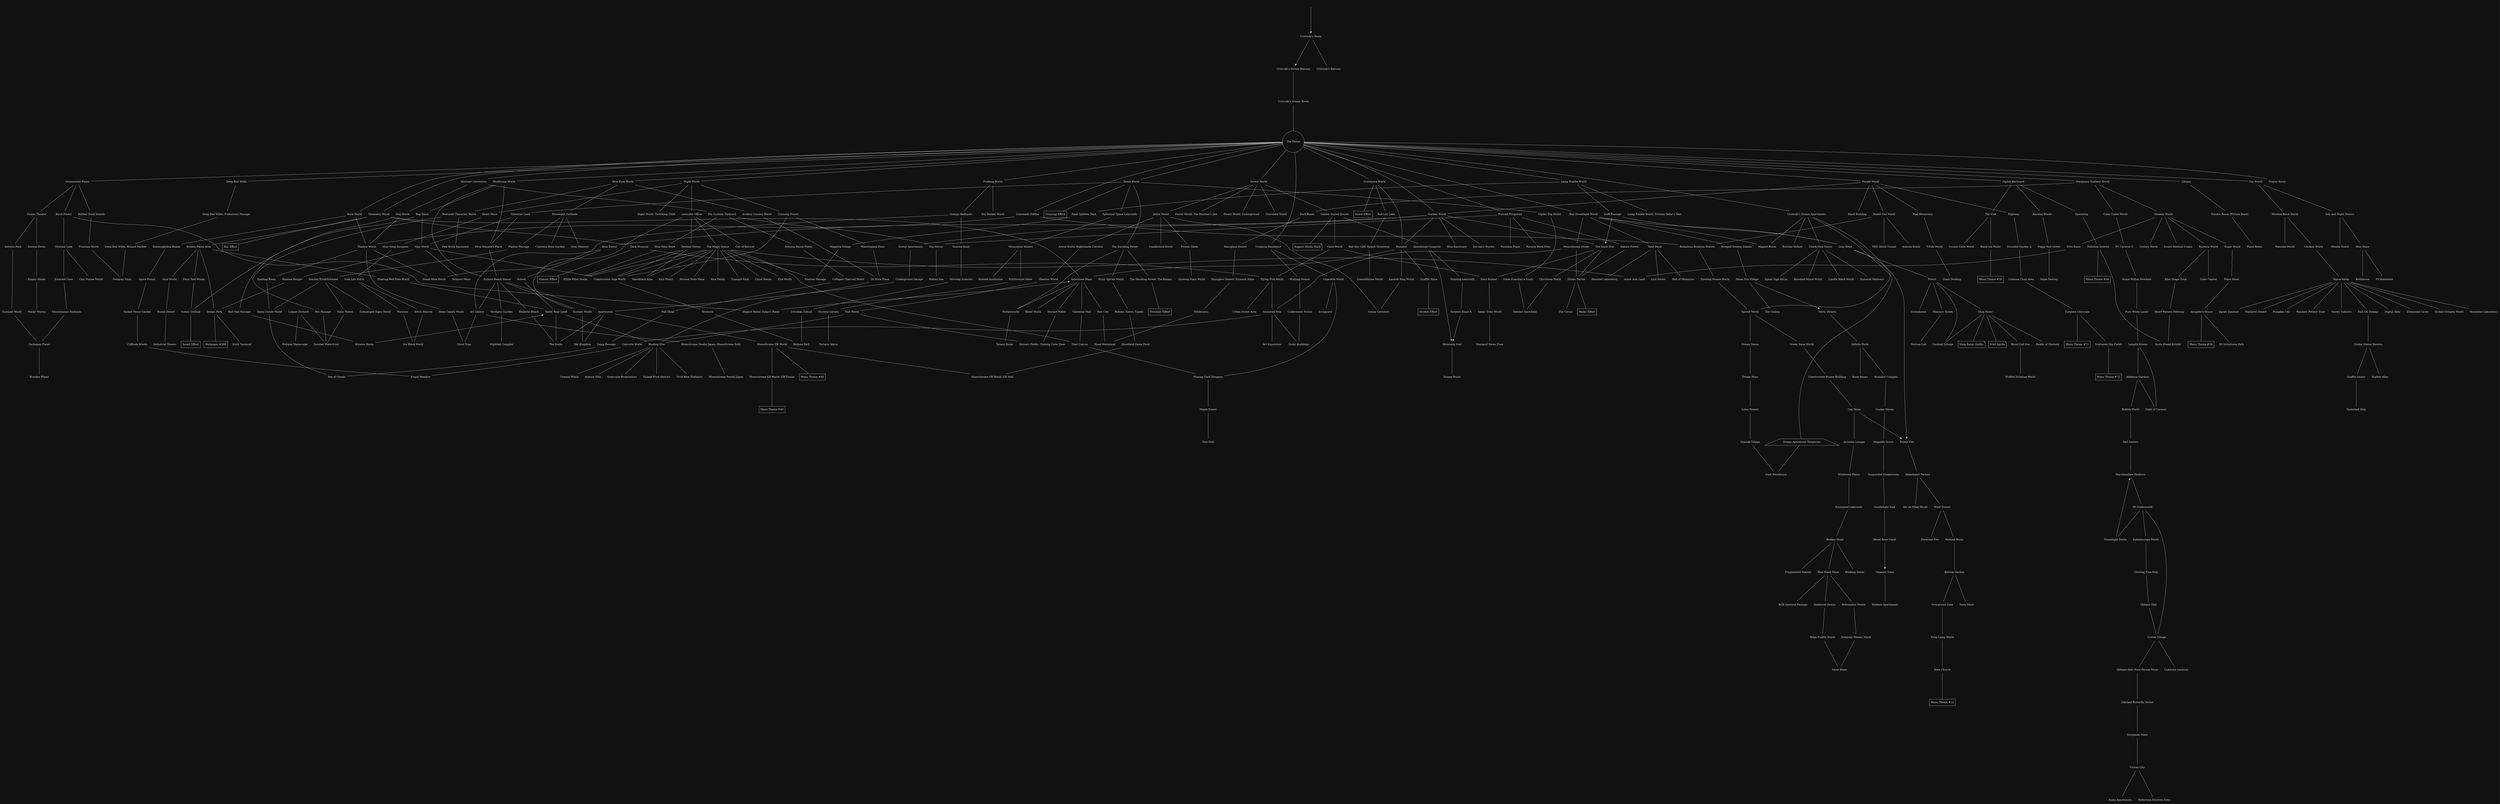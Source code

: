 graph G 
{         
    center=true
    fontname="Courier-Sans"
    bgcolor="#111111"
    ranksep=2
    rankdir=TB

    node[
    shape=plaintext,
    fontcolor="#dddddd",
    color="#dddddd"
    ]

    edge[
    color="#dddddd"
    ]
    
    "The Nexus"[shape=circle]

    "Boy Effect"[shape=box]
    "Crossing Effect"[shape=box]
    "Glasses Effect"[shape=box]
    "Grave Effect"[shape=box]
    "Stretch Effect"[shape=box]
    "Twintails Effect"[shape=box]
    "Insect Effect"[shape=box]

    "Maiko Effect"[shape=box]

    "Kagami Mochi Mask"[shape=note]
    "Shop Ruins Outfits"[shape=note]
    "8-bit Sprite"[shape=note]

    "Menu Theme #12"[shape=box]
    "Menu Theme #30"[shape=box]
    "Menu Theme #38"[shape=box]
    "Menu Theme #40"[shape=box]
    "Menu Theme #46"[shape=box]
    "Menu Theme #64"[shape=box]
    "Menu Theme #71"[shape=box]
    "Menu Theme #72"[shape=box]

    "Wallpaper #288"[shape=box]

    "Dream Apartment Telephone"[shape=trapezium]
    
    //Connections :D

    " " -- "Urotsuki's Room"[dir=forward]
    "Urotsuki's Room" -- "Urotsuki's Balcony"
    "Urotsuki's Room" -- "Urotsuki's Dream Balcony" [dir=forward]
    "Urotsuki's Dream Balcony" -- "Urotsuki's Dream Room"
    "Urotsuki's Dream Room" -- "The Nexus"

    "The Nexus" -- "Abstract Corrosions"
    "The Nexus" -- "Blue Eyes World"
    "The Nexus" -- "Cipher Keyboard"
    "The Nexus" -- "Deep Red Wilds"
    "The Nexus" -- "Forest World"
    "The Nexus" -- "Garden World"
    "The Nexus" -- "Geometry World"
    "The Nexus" -- "Graveyard World"
    "The Nexus" -- "Heart World"
    "The Nexus" -- "Lamp Puddle World"
    "The Nexus" -- "Lemonade Edifice"
    "The Nexus" -- "Library"
    "The Nexus" -- "Marijuana Goddess World"
    "The Nexus" -- "Mushroom World"
    "The Nexus" -- "Night World"
    "The Nexus" -- "Ornamental Plains"
    "The Nexus" -- "Portrait Purgatory"
    "The Nexus" -- "Pudding World"
    "The Nexus" -- "Purple World"
    "The Nexus" -- "Red Streetlight World"
    "The Nexus" -- "Rock World"
    "The Nexus" -- "Toy World"
    "The Nexus" -- "Urotsuki's Dream Apartments"
    "The Nexus" -- "Usugurai Residence"
    "The Nexus" -- "Trophy Room"

    "3D Underworld" -- "Critter Village"
    "3D Underworld" -- "Kaleidoscope World"
    "3D Underworld" -- "Streetlight Docks"

    "Abandoned Campsite" -- "Mourning Void"[dir=forward]
    "Abandoned Campsite" -- "Pointing Labyrinth"
    
    "Abandoned Factory" -- "Arc de Pillar World"
    "Abandoned Factory" -- "Wind Tunnel"

    "Abstract Corrosions" -- "Nail World"
    "Abstract Corrosions" -- "Pin Cushion Vineyard"

    "Adabana Gardens" -- "Bubble World"
    "Adabana Gardens" -- "Field of Cosmos"

    "Acoustic Lounge" -- "Windowed Plains"

    "Ahogeko's House" -- "3D Structures Path"
    "Ahogeko's House" -- "Menu Theme #38"
    
    "Amoeba Woods" -- "Foggy Red Street"

    "Animated Hub" -- "Art Exposition"
    "Animated Hub" -- "Concrete World"
    "Animated Hub" -- "Stony Buildings"

    "Apartments" -- "Monochrome GB World"
    "Apartments" -- "Sky Kingdom"
    "Apartments" -- "The Docks"

    "Archery Cavalry World" -- "Ox Horn Plaza"

    "Art Gallery" -- "Cloud Tops"
    "Art Gallery" -- "Monochrome Feudal Japan: Monochrome Path"

    "Astral World" -- "Frozen Glade"
    "Astral World" -- "Sauna Corridors"
    "Astral World" -- "Astral World: Nightshade Corridor"
    "Astral World" -- "Candlestick World"

    "Astral World: Nightshade Corridor" -- "Obentou World"

    "Autumn Park" -- "Gumball World"

    "Autumn Pastel Plains" -- "Collaged Charcoal World"

    "Bacteria World" -- "Blue Shape Zone"
    "Bacteria World" -- "Color Capital"

    "Bilge Puddle World" -- "Snow Black"

    "Binding Site" -- "Auburn Villa"
    "Binding Site" -- "Grayscale Bookshelves"
    "Binding Site" -- "Violent Fruit District"
    "Binding Site" -- "Vivid Blue Flatlands"
    "Binding Site" -- "Cement World"

    "Birch Forest" -- "Magnet Room: Zalgo's Room"
    "Birch Forest" -- "Oriental Lake"

    "Black Ink World" -- "Menu Theme #30"

    "Blood Cell Sea" -- "Stuffed Dullahan World"

    "Blood Rose Canal" -- "Memory Town"[dir=forward]

    "Blue Black Maze" -- "Bottomless Woods"
    "Blue Black Maze" -- "RGB Spectral Passage"
    "Blue Black Maze" -- "Sheltered Drains"

    "Blue Eyes World" -- "Archery Cavalry World"
    "Blue Eyes World" -- "Flowerpot Outlands"
    "Blue Eyes World" -- "Restored Character World"
	
    "Blue Forest" -- "Art Gallery"
    "Blue Forest" -- "School"

    "Blue Palm Road" -- "White Pillar Docks"

    "Blue Shape Zone" -- "Heart Pattern Pathway"

    "Bodacious Rotation Station" -- "Floating Stones World"
    
    "Bottom Garden" -- "Overgrown Gate"
    "Bottom Garden" -- "Town Maze"

    "Bottomless Woods" -- "Irregular Mosaic World"

    "Bridged Swamp Islands" -- "Heian Era Village"

    "Broken Faces Area" -- "Dream Park"
    "Broken Faces Area" -- "Fairy Tale Woods"
    "Broken Faces Area" -- "Floating Red Tiles World"
    "Broken Faces Area" -- "Vase World"

    "Broken Shoal" -- "Blinking Docks"
    "Broken Shoal" -- "Blue Black Maze"
    "Broken Shoal" -- "Fragmented Station"

    "Brutalist Complex" -- "Cookie Haven"

    "Bubble World" -- "Red Sewers"

    "Bug Maze" -- "Scenic Outlook"
    "Bug Maze" -- "Sign World"

    "Burial Desert" -- "Industrial Towers"

    "Candlelight Void" -- "Blood Rose Canal"

    "Cerulean School" -- "Balloon Park"

    "Check-Disk Nexus" -- "Bloodied Mural World"
    "Check-Disk Nexus" -- "Candle Block World"
    "Check-Disk Nexus" -- "Numeral Hallways"
    "Check-Disk Nexus" -- "Spiral Sign Abyss"

    "Chicken World" -- "Nazca Valley"

    "Christmas World" -- "Sherbet Snowfield"
    
    "Cigarette World" -- "Playing Card Dungeon"
    "Cigarette World" -- "Scrapyard"

    "Cinder Statue Heaven" -- "Graffiti Sector"
    "Cinder Statue Heaven" -- "Stalker Alley"

    "Cipher Fog World" -- "False Guardian's Trials"

    "Cipher Keyboard" -- "Amoeba Woods"
    "Cipher Keyboard" -- "Spaceship"
    "Cipher Keyboard" -- "The Void"

    "Cliffside Woods" -- "Frigid Meadow"

    "Clock World" -- "Dark Bunker"
    "Clock World" -- "Flying Fish World"
   
    "Cog Maze" -- "Acoustic Lounge"
    "Cog Maze" -- "Forest Pier"[dir=forward]

    "Collaged Charcoal World" -- "Fall Shoal"

    "Color Cubes World" -- "FC Caverns C"

    "Concrete World" -- "Frigid Meadow"
    
    "Construction Frame Building" -- "Cog Maze"
    "Construction Sign World" -- "Worksite"

    "Cookie Haven" -- "Megalith Grove"

    "Crimson Chair Area" -- "Turqoise Cityscape"

    "Critter Village" -- "Oblique Hell: First-Person Maze"
    "Critter Village" -- "Unknown Location"
    
    "Crossing Forest" -- "Construction Sign World"
    "Crossing Forest" -- "Waterlogged Flats"

    "Dark Bunker" -- "Spear Tribe World"

    "Dark Museum" -- "Flying Fish World"
    "Dark Museum" -- "Glasses Effect"

    "Dark Room" -- "Hourglass Desert"

    "Day and Night Towers" -- "Mini Maze"
    "Day and Night Towers" -- "Othello Board"

    "Deep Red Wilds" -- "Deep Red Wilds: Prehistoric Passage"

    "Deep Red Wilds: Prehistoric Passage" -- "Deep Red Wilds: Ruined Skyline"

    "Deep Red Wilds: Ruined Skyline" -- "Stingray Skies"
    
    "Dessert Fields" -- "Dessert Fields: Glowing Cube Zone"

    "Dizzy Spirals World" -- "Robotic Slaves Tunnel"

    "DNA Room" -- "Azure Arm Land"

    "Downfall Garden A" -- "Crimson Chair Area"

    "Drains Theater" -- "Autumn Park"
    "Drains Theater" -- "Serene Docks"

    "Dream Apartment Telephone" -- "Dark Warehouse"

    "Dream Mars" -- "Lotus Waters"

    "Dream Park" -- "Sixth Terminal"
    "Dream Park" -- "Wallpaper #288"

    "Dream Venus" -- "Dream Mars"

    "Drift Passage" -- "Gray Road"
    "Drift Passage" -- "The Hand Hub"[dir=forward]

    "Ecstasy World" -- "Sky Kingdom"

    "Elvis Masada's Place" -- "Forlorn Beach House"

    "Emerald Cave" -- "Mountainous Badlands"

    "Empty Abode" -- "Wacky Worms"

    "Encrypted Labyrinth" -- "Broken Shoal"

    "Entomophobia Realm" -- "Spore Forest"

    "Erythrocyte Maze" -- "Visceral Cavern"

    "Fall Shoal" -- "Lamp Passage"

    "False Shoal" -- "Ahogeko's House"

    "Fairy Tale Woods" -- "Scenic Outlook"

    "FC Caverns C" -- "Home Within Nowhere"

    "Fish Oil Swamp" -- "Cinder Statue Heaven"

    "Fish World" -- "Binding Site"
    "Fish World" -- "Dessert Fields: Glowing Cube Zone"
    
    "Floating Red Tiles World" -- "Teddy Bear Land"

    "Floating Stones World" -- "Sprout World"

    "Florist" -- "Cocktail Lounge"
    "Florist" -- "Greenhouse"
    "Florist" -- "Pleasure Street"
    "Florist" -- "Shop Ruins"

    "Flowerpot Outlands" -- "Colorless Rose Garden"
    "Flowerpot Outlands" -- "Gray Memory"
    "Flowerpot Outlands" -- "Planter Passage"

    "Flying Fish World" -- "Animated Hub"
    "Flying Fish World" -- "Urban Street Area"
    
    "Foggy Red Street" -- "Sepia Factory"
    
    "Forest Pier" -- "Abandoned Factory"

    "Forest World" -- "Astral World"
    "Forest World" -- "Chocolate World"
    "Forest World" -- "Golden Sunset Estate"
    "Forest World" -- "Forest World: The Monster's Jaw"
    "Forest World" -- "Forest World: Underground"

    "Forlorn Beach House" -- "Apartments"
    "Forlorn Beach House" -- "Art Gallery"
    "Forlorn Beach House" -- "Ecstasy World"
    "Forlorn Beach House" -- "Realistic Beach"
    "Forlorn Beach House" -- "Verdigris Garden"

    "Fountain World" -- "Stingray Skies"

    "Frozen Glade" -- "Glowing Stars World"

    "Gachapon Plains" -- "Bracken Plains"

    "Garden World" -- "Blue Forest"
    "Garden World" -- "Blue Sanctuary"
    "Garden World" -- "Hospital"
    "Garden World" -- "Inu-san's Psyche"
    "Garden World" -- "Snowy Apartments"
    "Garden World" -- "The Hand Hub"

    "Geometry World" -- "Boy Effect"
    "Geometry World" -- "Broken Faces Area"
    "Geometry World" -- "Dark Museum"
    "Geometry World" -- "Intestines Maze"
    
    "Glitched Butterfly Sector" -- "Sierpinski Maze"

    "Glowing Tree Path" -- "Oblique Hell"
    
    "Golden Sunset Estate" -- "Abandoned Campsite"
    "Golden Sunset Estate" -- "Clock World"
    "Golden Sunset Estate" -- "Kagami Mochi Mask"

    "Graffiti Maze" -- "Stretch Effect"

    "Graffiti Sector" -- "Tarnished Ship"

    "Graveyard World" -- "Grave Effect"
    "Graveyard World" -- "Hospital"
    "Graveyard World" -- "Red Lily Lake"
   
    "Gray Road" -- "Florist"
    "Gray Road" -- "Sprout World"

    "Green Neon World" -- "Construction Frame Building"

    "Gumball World" -- "Gachapon Plains"
    
    "Handheld Game Pond" -- "Monochrome GB World: GB Well"
    
    "Haniwa Temple" -- "Dream Park"

    "Heart Maze" -- "Miso Soup Dungeon"

    "Heart Pattern Pathway" -- "Scale Model Exhibit"
   
    "Heart World" -- "Cipher Fog World"
    "Heart World" -- "Spherical Space Labyrinth"
    "Heart World" -- "The Deciding Street"
    "Heart World" -- "Valentine Land"
    "Heart World" -- "Crossing Effect"

    "Heian Era Village" -- "Misty Streets"[dir=forward]
    "Heian Era Village" -- "The Ceiling"

    "Highway" -- "Downfall Garden A"

    "Home Within Nowhere" -- "Pure White Lands"
    
    "Hospital" -- "Graffiti Maze"
    "Hospital" -- "Intestines Maze"
    "Hospital" -- "Landolt Ring World"

    "Hourglass Desert" -- "Hourglass Desert: Pyramid Maze" 

    "Hourglass Desert: Pyramid Maze" -- "Wilderness"

    "Infinite Pools" -- "Brutalist Complex"
    "Infinite Pools" -- "Rune Dunes"

    "Intestines Maze" -- "Blood World"
    "Intestines Maze" -- "Dessert Fields"
    "Intestines Maze" -- "Magnet Room: Zalgo's Room"[dir=back]
    "Intestines Maze" -- "Netherworld"
    "Intestines Maze" -- "Red City"
    "Intestines Maze" -- "Valentine Mail"

    "Irregular Mosaic World" -- "Snow Black"

    "Kaleidoscope World" -- "Glowing Tree Path"

    "Lamp Passage" -- "Sea of Clouds"

    "Lamp Puddle World" -- "Drift Passage"
    "Lamp Puddle World" -- "Lamp Puddle World: Fortune Teller's Tent"
    "Lamp Puddle World" -- "Paint Splatter Park"

    "Lamplit Stones" -- "Adabana Gardens"
    "Lamplit Stones" -- "Field of Cosmos"

    "Landolt Ring World" -- "Sauna Corridors"

    "Lavender Office" -- "City of Revival"
    "Lavender Office" -- "Ecstasy World"
    "Lavender Office" -- "The Magic Nexus"
    "Lavender Office" -- "Verdant Nexus"
    
    "Lemonade Edifice" -- "Bodacious Rotation Station"
    "Lemonade Edifice" -- "Theatre World"

    "Library" -- "Tricolor Room (Picture Book)"

    "Loquat Orchard" -- "Polygon Mazescape"
    "Loquat Orchard" -- "Somber Waterfront"

    "Lotus Waters" -- "Seaside Village"

    "Magenta Village" -- "Playbox Passage"
    
    "Maple Forest" -- "Star Hub"

    "Marijuana Goddess World" -- "Color Cubes World"
    "Marijuana Goddess World" -- "Dark Room"
    "Marijuana Goddess World" -- "Vitamin World"

    "Marshmallow Shallows" -- "3D Underworld"

    "Megalith Grove" -- "Suspended Steamworks"

    "Memory Town" -- "Endless Apartments"

    "Mini Maze" -- "Bathhouse"
    "Mini Maze" -- "FC Basement"

    "Miraculous Waters" -- "Erythrocyte Maze"
    "Miraculous Waters" -- "Robotic Institution"

    "Miso Soup Dungeon" -- "Pink Life World"

    "Misty Streets" -- "Infinite Pools"
    
    "Monochrome Feudal Japan: Monochrome Path" -- "Monochrome Feudal Japan"

    "Monochrome GB World" -- "Menu Theme #46"
    "Monochrome GB World" -- "Monochrome GB World: GB Tunnel"
    "Monochrome GB World" -- "Monochrome GB World: GB Well"
    
    "Monochrome GB World: GB Tunnel" -- "Menu Theme #40"

    "Monochrome Street" -- "Animated Hub"
    "Monochrome Street" -- "Shinto Shrine"

    "Morning Suburbs" -- "Cerulean School"

    "Mountainous Badlands" -- "Gachapon Plains"

    "Mourning Void" -- "Dream Route"

    "Mushroom World" -- "Bug Maze"
    "Mushroom World" -- "Elvis Masada's Place"
    "Mushroom World" -- "Forlorn Beach House"

    "Nail World" -- "Red Nail Passage"
    "Nail World" -- "Theatre World"

    "Nazca Valley" -- "Digital Alley"
    "Nazca Valley" -- "Elemental Caves"
    "Nazca Valley" -- "Fish Oil Swamp"
    "Nazca Valley" -- "Grilled Octopus World"
    "Nazca Valley" -- "Honeybee Laboratory"
    "Nazca Valley" -- "Jigsaw Junction"
    "Nazca Valley" -- "Mackerel Desert"
    "Nazca Valley" -- "Pumpkin City"
    "Nazca Valley" -- "Rainbow Pottery Zone"
    "Nazca Valley" -- "Snowy Suburbs"
    
    "Neon Candle World" -- "Cloud Tops"

    "Netherworld" -- "Tatami Room"

    "Night World" -- "Crossing Forest"
    "Night World" -- "Heart Maze"
    "Night World" -- "Lavender Office"
    "Night World" -- "Night World: Twitching Child"

    "Obentou World" -- "Fish World"

    "Oblique Hell: First-Person Maze" -- "Glitched Butterfly Sector"

    "Oblique Hell" -- "Critter Village"

    "Orange Badlands" -- "Donut Hole World"
    "Orange Badlands" -- "Sunrise Road"

    "Oriental Lake" -- "Clay Statue World"
    "Oriental Lake" -- "Emerald Cave"

    "Ornamental Plains" -- "Birch Forest"
    "Ornamental Plains" -- "Drains Theater"
    "Ornamental Plains" -- "Rubber Duck Islands"
    
    "Overgrown Gate" -- "Tulip Lamp World"

    "Ox Horn Plaza" -- "Binding Site"

    "Paint Splatter Park" -- "Magenta Village"

    "Pen Passage" -- "Somber Waterfront"

    "Pin Cushion Vineyard" -- "Autumn Pastel Plains"
    "Pin Cushion Vineyard" -- "Blue Palm Road"
    "Pin Cushion Vineyard" -- "Pop Revoir"

    "Pink Life World" -- "Warzone"
    "Pink Life World" -- "Witch Heaven"

    "Planter Passage" -- "Somber Establishment"
    
    "Playing Card Dungeon" -- "Maple Forest"

    "Pleasure Street" -- "Nerium Lab"

    "Pointing Labyrinth" -- "Serpent Ruins A"
    
    "Pollution District" -- "Scale Model Exhibit"
    "Pollution District" -- "Menu Theme #64"

    "Pop Revoir" -- "Rotten Sea"
    
    "Portrait Purgatory" -- "Pop Revoir"
    "Portrait Purgatory" -- "Poseidon Plaza"
    "Portrait Purgatory" -- "Reverie Book Piles"
    "Portrait Purgatory" -- "Sakura Forest"

    "Pudding World" -- "Orange Badlands"
    "Pudding World" -- "Soy Basket World"

    "Pure White Lands" -- "Lamplit Stones"

    "Purple World" -- "Black Building"
    "Purple World" -- "Garden World"
    "Purple World" -- "Highway"
    "Purple World" -- "Red Monastery"
    "Purple World" -- "Shield Owl World"
    
    "Radiant Ruins" -- "Bottom Garden"

    "Realistic Beach" -- "The Docks"

    "Red City" -- "Head Wasteland"

    "Red Lily Lake" -- "Red Sky Cliff: Splash Streetway"
    
    "Red Nail Passage" -- "Window Room"

    "Red Monastery" -- "T-Folk World"

    "Red Sewers" -- "Marshmallow Shallows"

    "Red Sky Cliff: Splash Streetway" -- "Constellation World"
   
    "Red Streetlight World" -- "Bridged Swamp Islands"
    "Red Streetlight World" -- "Gray Road"
    "Red Streetlight World" -- "Magnet Room"
    "Red Streetlight World" -- "Monochrome Street"
    "Red Streetlight World" -- "Reef Maze"

    "Reef Maze" -- "Hall of Memories"
    "Reef Maze" -- "Haunted Laboratory"
    "Reef Maze" -- "Lost Forest"

    "Restored Character World" -- "Pale Brick Basement"
    "Restored Character World" -- "Pen Passage"

    "Robotic Slaves Tunnel" -- "Handheld Game Pond"

    "Rock World" -- "Entomophobia Realm"
    "Rock World" -- "Theatre World"
    
    "Rose Church" -- "Menu Theme #12"

    "Rubber Duck Islands" -- "Fountain World"

    "Ruby Forest" -- "Somber Waterfront"

    "Sakura Forest" -- "Shinto Shrine"

    "Scattered Sky Fields" -- "Menu Theme #72"

    "Scenic Outlook" -- "Insect Effect"

    "School" -- "Teddy Bear Land"

    "Seaside Village" -- "Dark Warehouse"

    "Sepia Clouds World" -- "Sea of Clouds"

    "Serpent Ruins A" -- "Mourning Void"[dir=forward]

    "False Guardian's Trials" -- "Sherbet Snowfield"

    "Serene Docks" -- "Empty Abode"

    "Sheltered Drains" -- "Bilge Puddle World"

    "Shield Owl World" -- "Acerola World"
    "Shield Owl World" -- "Bodacious Rotation Station"
    "Shield Owl World" -- "NES Glitch Tunnel"

    "Shinto Shrine" -- "Maiko Effect"
    "Shinto Shrine" -- "The Circus"
   
    "Shop Ruins" -- "Blood Cell Sea"
    "Shop Ruins" -- "Cocktail Lounge"
    "Shop Ruins" -- "Realm of Gluttony"
    "Shop Ruins" -- "Shop Ruins Outfits"
    "Shop Ruins" -- "8-bit Sprite"

    "Sierpinski Maze" -- "Virtual City"

    "Sign World" -- "Construction Sign World"
    "Sign World" -- "Haniwa Temple"
    "Sign World" -- "Teleport Maze"

    "Snowy Apartments" -- "Underground Garage"

    "Somber Establishment" -- "Ruby Forest"
    "Somber Establishment" -- "Sepia Clouds World"
    "Somber Establishment" -- "Submerged Signs World"

    "Spaceship" -- "Pollution District"
    
    "Spear Tribe World" -- "Maniacal Faces Zone"

    "Spelling Room" -- "Sepia Clouds World"

    "Spherical Space Labyrinth" -- "Miraculous Waters"

    "Spiked Fence Garden" -- "Cliffside Woods"

    "Spore Forest" -- "Spiked Fence Garden"

    "Sprout World" -- "Dream Venus"
    "Sprout World" -- "Green Neon World"

    "Streetlight Docks" -- "Marshmallow Shallows"[dir=forward]

    "Sugar World" -- "False Shoal"

    "Sunrise Road" -- "Morning Suburbs"

    "Suspended Steamworks" -- "Candlelight Void"
    
    "Teddy Bear Land" -- "Binding Site"
    "Teddy Bear Land" -- "The Docks"
    "Teddy Bear Land" -- "Window Room"[dir=back]

    "T-Folk World" -- "Giant Desktop"

    "The Deciding Street" -- "Netherworld"
    "The Deciding Street" -- "Dizzy Spirals World"
    "The Deciding Street" -- "The Deciding Street: The Bazaar"
    
    "The Deciding Street: The Bazaar" -- "Twintails Effect"
    
    "The Hand Hub" -- "Christmas World"
    "The Hand Hub" -- "Dark Bunker"
    "The Hand Hub" -- "Shinto Shrine"

    "The Magic Nexus" -- "Azure Arm Land"
    "The Magic Nexus" -- "Cloud Haven"
    "The Magic Nexus" -- "Construction Sign World"
    "The Magic Nexus" -- "Fire World"
    "The Magic Nexus" -- "Knit Plains"
    "The Magic Nexus" -- "Musical Note Maze"
    "The Magic Nexus" -- "Playbox Passage"
    "The Magic Nexus" -- "Rice Paddy"
    "The Magic Nexus" -- "Tiled Canvas"
    "The Magic Nexus" -- "Tranquil Park"
    "The Magic Nexus" -- "Vantablack Isles"
    "The Magic Nexus" -- "White Pillar Docks"
    
    "The Void" -- "Black Ink World"
    "The Void" -- "Cosmic Cube World"

    "Theatre World"  -- "Donut Hole World" 
    "Theatre World" -- "Neon Candle World"
    "Theatre World" -- "Spelling Room"
    
    "Tiled Canvas" -- "Playing Card Dungeon"

    "Toy World" -- "Day and Night Towers"
    "Toy World" -- "Wooden Block World"

    "Tricolor Room (Picture Book)" -- "Piano Room"
    
    "Tulip Lamp World" -- "Rose Church"

    "Turqoise Cityscape" -- "Menu Theme #71"
    "Turqoise Cityscape" -- "Scattered Sky Fields"

    "Underground Garage" -- "Apartments" 

    "Underwater Forest" -- "Stony Buildings"

    "Urotsuki's Dream Apartments" -- "Butcher Hollow"
    "Urotsuki's Dream Apartments" -- "Check-Disk Nexus"
    "Urotsuki's Dream Apartments" -- "Dream Apartment Telephone"
    "Urotsuki's Dream Apartments" -- "Forest Pier"[dir=forward]
    "Urotsuki's Dream Apartments" -- "Magnet Room"
    
    "Usugurai Residence" -- "Cigarette World"
    "Usugurai Residence" -- "Wishing Stones"
    
    "Valentine Land" -- "Elvis Masada's Place"
    "Valentine Land" -- "Sign World"

    "Valentine Mail" -- "Tiled Canvas"

    "Vase World" -- "Burial Desert"

    "Verdant Nexus" -- "Construction Sign World"
    "Verdant Nexus" -- "Vantablack Isles"
    "Verdant Nexus" -- "White Pillar Docks"

    "Verdigris Garden" -- "Nightfall Complex"

    "Virtual City" -- "Rainy Apartments"
    "Virtual City" -- "Reflecting Electron Zone"

    "Visceral Cavern" -- "Tartaric Abyss"

    "Vitamin World" -- "Bacteria World"
    "Vitamin World" -- "Cutlery World"
    "Vitamin World" -- "DNA Room"
    "Vitamin World" -- "Sweet Medical Utopia"
    "Vitamin World" -- "Sugar World"

    "Warzone" -- "Ice Block World"

    "Waterlogged Flats" -- "Ox Horn Plaza"
    
    "Wilderness" -- "Head Wasteland" 
    
    "Wind Tunnel" -- "Deserted Pier"
    "Wind Tunnel" -- "Radiant Ruins"

    "Windowed Plains" -- "Encrypted Labyrinth"
    
    "Wishing Stones" -- "Underwater Forest"

    "Witch Heaven" -- "Ice Block World"

    "Wooden Block World" -- "Chicken World"
    "Wooden Block World" -- "Pancake World"

    "Worksite" -- "Balloon Park"
}
